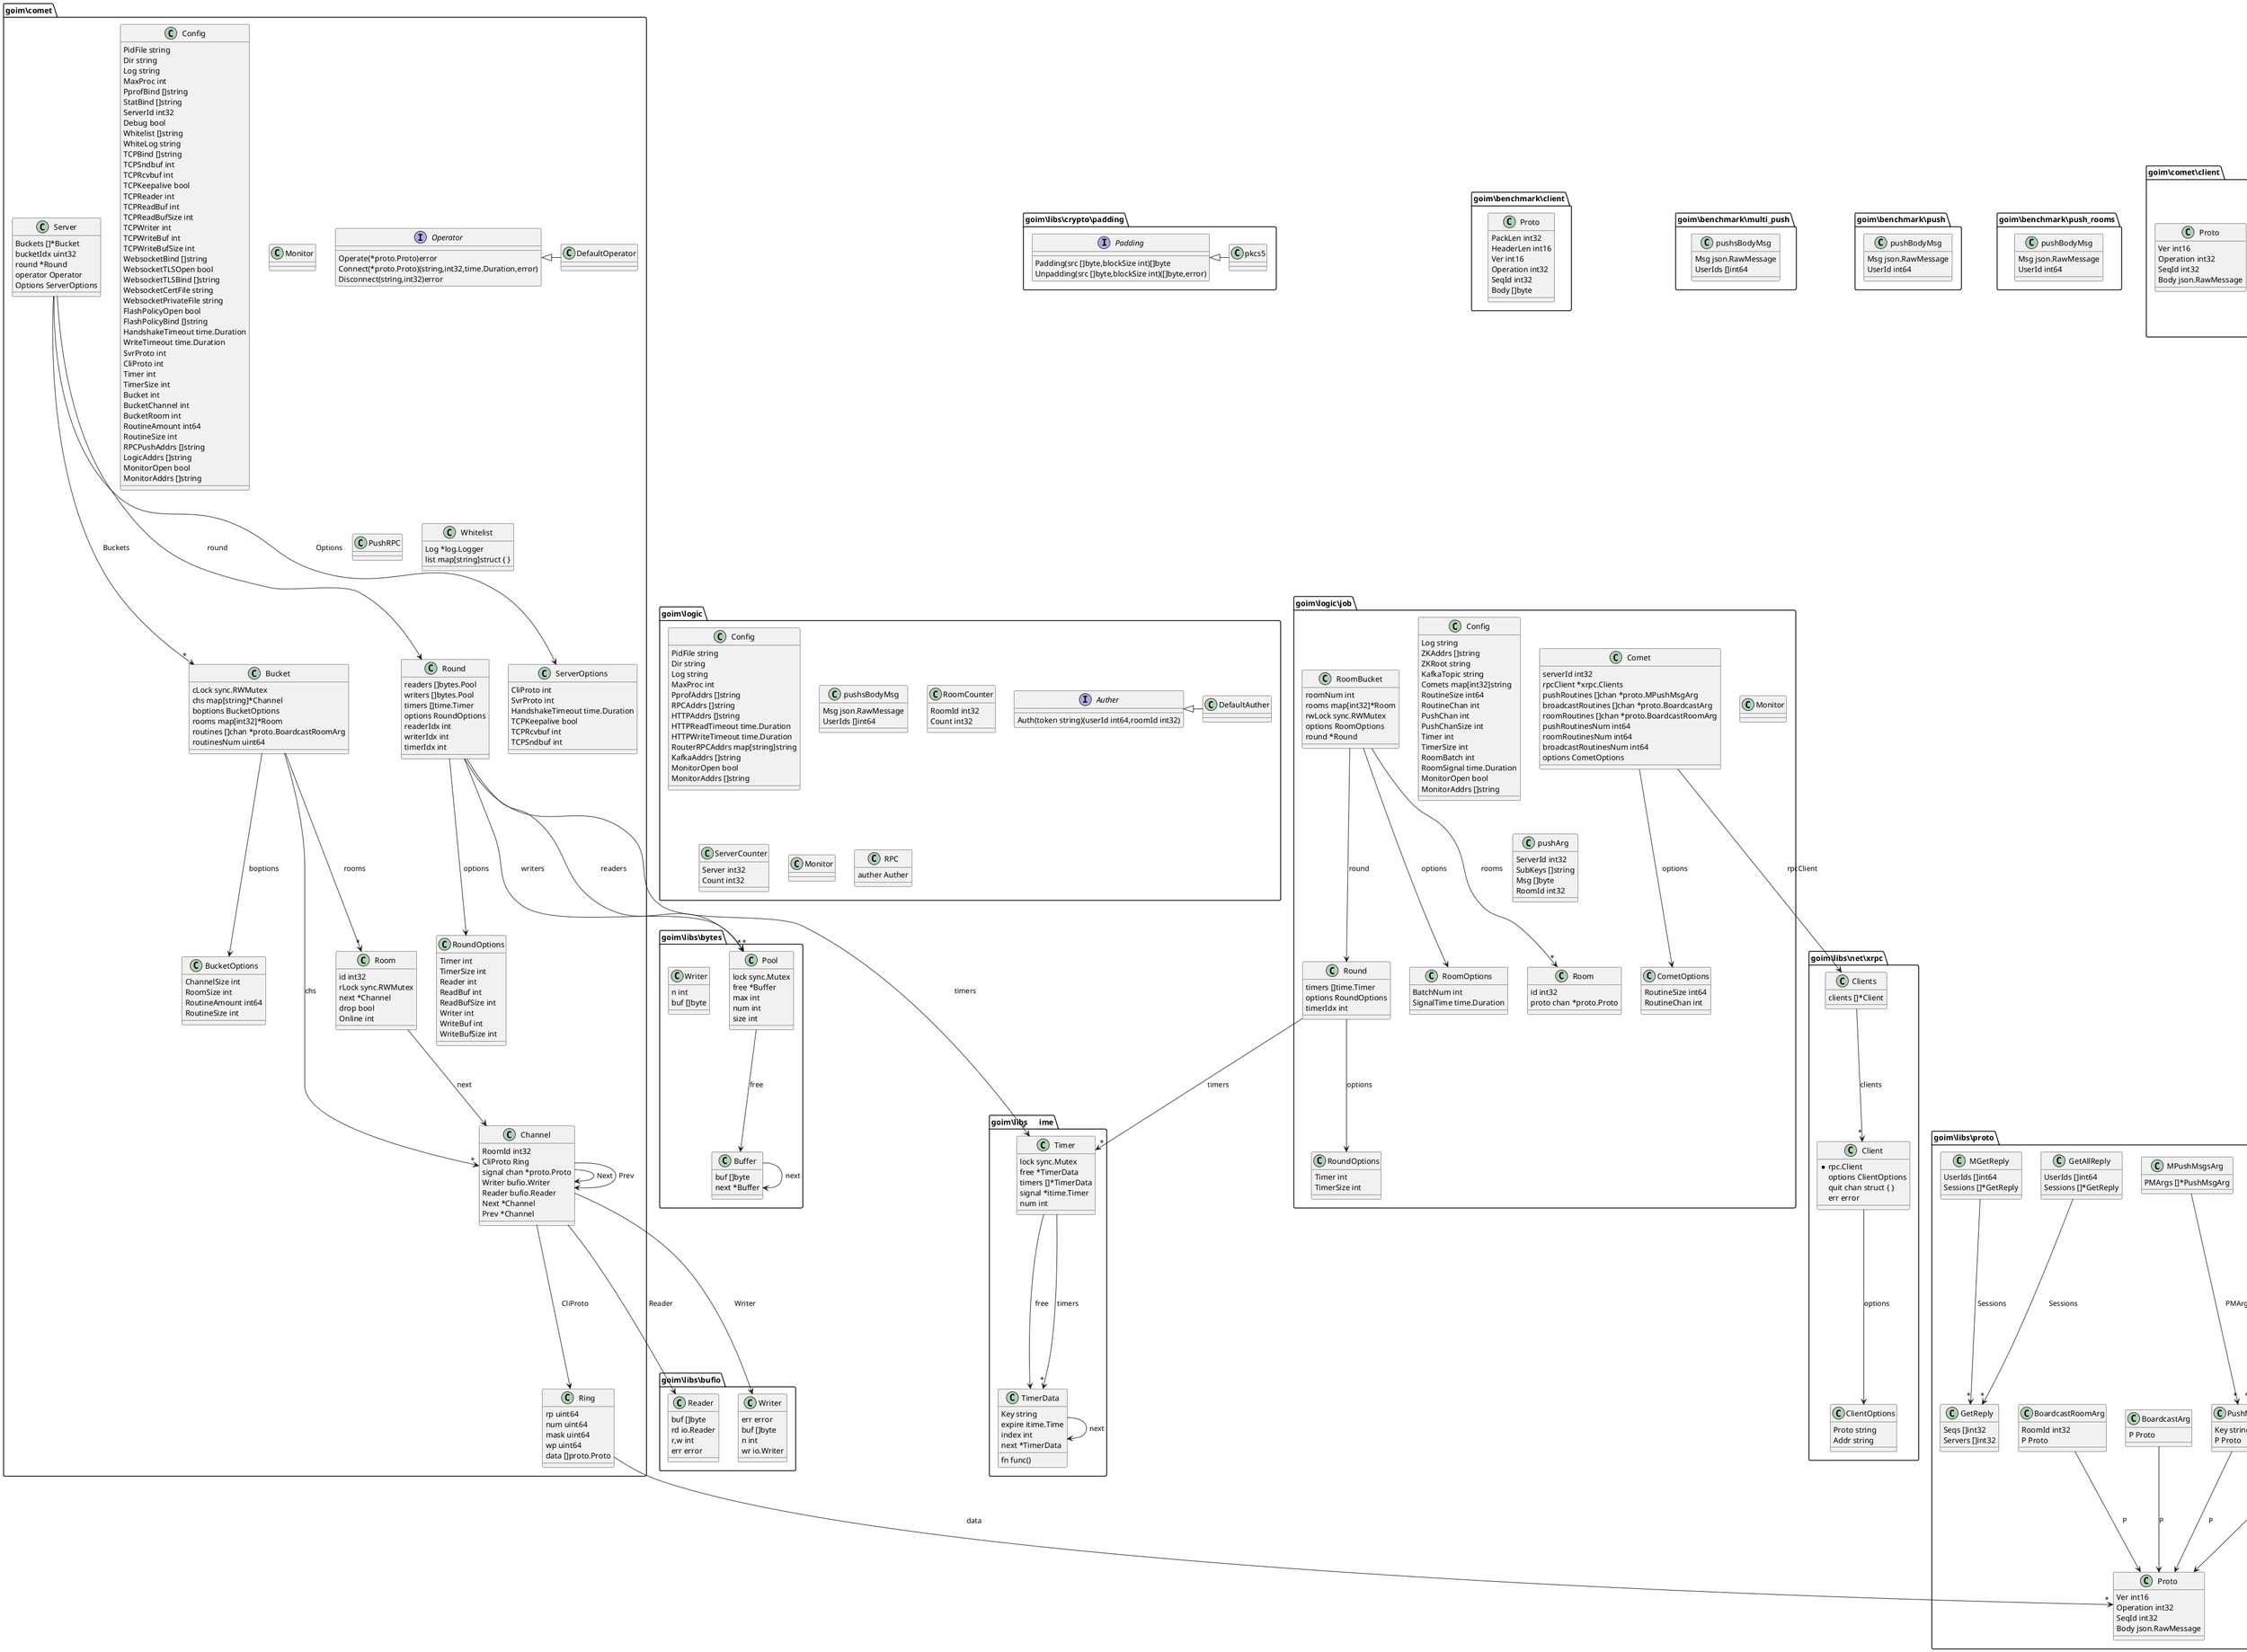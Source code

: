 @startuml
namespace goim\\benchmark\\client {
 class Proto {
  PackLen int32
  HeaderLen int16
  Ver int16
  Operation int32
  SeqId int32
  Body []byte
} 
}
namespace goim\\benchmark\\multi_push {
 class pushsBodyMsg {
  Msg json.RawMessage
  UserIds []int64
} 
}
namespace goim\\benchmark\\push {
 class pushBodyMsg {
  Msg json.RawMessage
  UserId int64
} 
}
namespace goim\\benchmark\\push_rooms {
 class pushBodyMsg {
  Msg json.RawMessage
  UserId int64
} 
}
namespace goim\\comet {
 class BucketOptions {
  ChannelSize int
  RoomSize int
  RoutineAmount int64
  RoutineSize int
} 
}
namespace goim\\comet {
 class Bucket {
  cLock sync.RWMutex
  chs map[string]*Channel
  boptions BucketOptions
  rooms map[int32]*Room
  routines []chan *proto.BoardcastRoomArg
  routinesNum uint64
} 
}
namespace goim\\comet {
 class Channel {
  RoomId int32
  CliProto Ring
  signal chan *proto.Proto
  Writer bufio.Writer
  Reader bufio.Reader
  Next *Channel
  Prev *Channel
} 
}
namespace goim\\comet\\client {
 class Config {
  PidFile string
  Dir string
  Log string
  MaxProc int
  CertFile string
  TCPAddr string
  WebsocketAddr string
  Sndbuf int
  Rcvbuf int
  Type int
  SubKey string
} 
}
namespace goim\\comet\\client {
 class Proto {
  Ver int16
  Operation int32
  SeqId int32
  Body json.RawMessage
} 
}
namespace goim\\comet {
 class Config {
  PidFile string
  Dir string
  Log string
  MaxProc int
  PprofBind []string
  StatBind []string
  ServerId int32
  Debug bool
  Whitelist []string
  WhiteLog string
  TCPBind []string
  TCPSndbuf int
  TCPRcvbuf int
  TCPKeepalive bool
  TCPReader int
  TCPReadBuf int
  TCPReadBufSize int
  TCPWriter int
  TCPWriteBuf int
  TCPWriteBufSize int
  WebsocketBind []string
  WebsocketTLSOpen bool
  WebsocketTLSBind []string
  WebsocketCertFile string
  WebsocketPrivateFile string
  FlashPolicyOpen bool
  FlashPolicyBind []string
  HandshakeTimeout time.Duration
  WriteTimeout time.Duration
  SvrProto int
  CliProto int
  Timer int
  TimerSize int
  Bucket int
  BucketChannel int
  BucketRoom int
  RoutineAmount int64
  RoutineSize int
  RPCPushAddrs []string
  LogicAddrs []string
  MonitorOpen bool
  MonitorAddrs []string
} 
}
namespace goim\\comet {
 class Monitor {
} 
}
namespace goim\\comet {
 class DefaultOperator {
} 
}
namespace goim\\comet {
 class Ring {
  rp uint64
  num uint64
  mask uint64
  wp uint64
  data []proto.Proto
} 
}
namespace goim\\comet {
 class Room {
  id int32
  rLock sync.RWMutex
  next *Channel
  drop bool
  Online int
} 
}
namespace goim\\comet {
 class RoundOptions {
  Timer int
  TimerSize int
  Reader int
  ReadBuf int
  ReadBufSize int
  Writer int
  WriteBuf int
  WriteBufSize int
} 
}
namespace goim\\comet {
 class Round {
  readers []bytes.Pool
  writers []bytes.Pool
  timers []time.Timer
  options RoundOptions
  readerIdx int
  writerIdx int
  timerIdx int
} 
}
namespace goim\\comet {
 class PushRPC {
} 
}
namespace goim\\comet {
 class ServerOptions {
  CliProto int
  SvrProto int
  HandshakeTimeout time.Duration
  TCPKeepalive bool
  TCPRcvbuf int
  TCPSndbuf int
} 
}
namespace goim\\comet {
 class Server {
  Buckets []*Bucket
  bucketIdx uint32
  round *Round
  operator Operator
  Options ServerOptions
} 
}
namespace goim\\comet {
 class Whitelist {
  Log *log.Logger
  list map[string]struct { }
} 
}
namespace goim\\libs\\bufio {
 class Reader {
  buf []byte
  rd io.Reader
  r,w int
  err error
} 
}
namespace goim\\libs\\bufio {
 class Writer {
  err error
  buf []byte
  n int
  wr io.Writer
} 
}
namespace goim\\libs\\bytes {
 class Buffer {
  buf []byte
  next *Buffer
} 
}
namespace goim\\libs\\bytes {
 class Pool {
  lock sync.Mutex
  free *Buffer
  max int
  num int
  size int
} 
}
namespace goim\\libs\\bytes {
 class Writer {
  n int
  buf []byte
} 
}
namespace goim\\libs\\crypto\\cipher {
 class ecb {
  b cipher.Block
  blockSize int
} 
}
namespace goim\\libs\\crypto\\padding {
 class pkcs5 {
} 
}
namespace goim\\libs\\encoding\\binary {
 class bigEndian {
} 
}
namespace goim\\libs\\hash\\ketama {
 class node {
  node string
  hash uint
} 
}
namespace goim\\libs\\hash\\ketama {
 class HashRing {
  defaultSpots int
  ticks tickArray
  length int
} 
}
namespace goim\\libs\\net\\xrpc {
 class ClientOptions {
  Proto string
  Addr string
} 
}
namespace goim\\libs\\net\\xrpc {
 class Client {
  *rpc.Client
  options ClientOptions
  quit chan struct { }
  err error
} 
}
namespace goim\\libs\\net\\xrpc {
 class Clients {
  clients []*Client
} 
}
namespace goim\\libs\\proto {
 class NoArg {
} 
}
namespace goim\\libs\\proto {
 class NoReply {
} 
}
namespace goim\\libs\\proto {
 class PushMsgArg {
  Key string
  P Proto
} 
}
namespace goim\\libs\\proto {
 class PushMsgsArg {
  Key string
  PMArgs []*PushMsgArg
} 
}
namespace goim\\libs\\proto {
 class PushMsgsReply {
  Index int32
} 
}
namespace goim\\libs\\proto {
 class MPushMsgArg {
  Keys []string
  P Proto
} 
}
namespace goim\\libs\\proto {
 class MPushMsgReply {
  Index int32
} 
}
namespace goim\\libs\\proto {
 class MPushMsgsArg {
  PMArgs []*PushMsgArg
} 
}
namespace goim\\libs\\proto {
 class MPushMsgsReply {
  Index int32
} 
}
namespace goim\\libs\\proto {
 class BoardcastArg {
  P Proto
} 
}
namespace goim\\libs\\proto {
 class BoardcastRoomArg {
  RoomId int32
  P Proto
} 
}
namespace goim\\libs\\proto {
 class RoomsReply {
  RoomIds map[int32]struct { }
} 
}
namespace goim\\libs\\proto {
 class KafkaMsg {
  OP string
  RoomId int32
  ServerId int32
  SubKeys []string
  Msg []byte
  Ensure bool
} 
}
namespace goim\\libs\\proto {
 class ConnArg {
  Token string
  Server int32
} 
}
namespace goim\\libs\\proto {
 class ConnReply {
  Key string
  RoomId int32
} 
}
namespace goim\\libs\\proto {
 class DisconnArg {
  Key string
  RoomId int32
} 
}
namespace goim\\libs\\proto {
 class DisconnReply {
  Has bool
} 
}
namespace goim\\libs\\proto {
 class Proto {
  Ver int16
  Operation int32
  SeqId int32
  Body json.RawMessage
} 
}
namespace goim\\libs\\proto {
 class PutArg {
  UserId int64
  Server int32
  RoomId int32
} 
}
namespace goim\\libs\\proto {
 class PutReply {
  Seq int32
} 
}
namespace goim\\libs\\proto {
 class DelArg {
  UserId int64
  Seq int32
  RoomId int32
} 
}
namespace goim\\libs\\proto {
 class DelReply {
  Has bool
} 
}
namespace goim\\libs\\proto {
 class DelServerArg {
  Server int32
} 
}
namespace goim\\libs\\proto {
 class GetArg {
  UserId int64
} 
}
namespace goim\\libs\\proto {
 class GetReply {
  Seqs []int32
  Servers []int32
} 
}
namespace goim\\libs\\proto {
 class GetAllReply {
  UserIds []int64
  Sessions []*GetReply
} 
}
namespace goim\\libs\\proto {
 class MGetArg {
  UserIds []int64
} 
}
namespace goim\\libs\\proto {
 class MGetReply {
  UserIds []int64
  Sessions []*GetReply
} 
}
namespace goim\\libs\\proto {
 class CountReply {
  Count int32
} 
}
namespace goim\\libs\\proto {
 class RoomCountArg {
  RoomId int32
} 
}
namespace goim\\libs\\proto {
 class RoomCountReply {
  Count int32
} 
}
namespace goim\\libs\\proto {
 class AllRoomCountReply {
  Counter map[int32]int32
} 
}
namespace goim\\libs\\proto {
 class AllServerCountReply {
  Counter map[int32]int32
} 
}
namespace goim\\libs\\proto {
 class UserCountArg {
  UserId int64
} 
}
namespace goim\\libs\\proto {
 class UserCountReply {
  Count int32
} 
}
namespace goim\\libs\\time {
 class TimerData {
  Key string
  expire itime.Time
  fn func()
  index int
  next *TimerData
} 
}
namespace goim\\libs\\time {
 class Timer {
  lock sync.Mutex
  free *TimerData
  timers []*TimerData
  signal *itime.Timer
  num int
} 
}
namespace goim\\logic {
 class DefaultAuther {
} 
}
namespace goim\\logic {
 class Config {
  PidFile string
  Dir string
  Log string
  MaxProc int
  PprofAddrs []string
  RPCAddrs []string
  HTTPAddrs []string
  HTTPReadTimeout time.Duration
  HTTPWriteTimeout time.Duration
  RouterRPCAddrs map[string]string
  KafkaAddrs []string
  MonitorOpen bool
  MonitorAddrs []string
} 
}
namespace goim\\logic {
 class pushsBodyMsg {
  Msg json.RawMessage
  UserIds []int64
} 
}
namespace goim\\logic {
 class RoomCounter {
  RoomId int32
  Count int32
} 
}
namespace goim\\logic {
 class ServerCounter {
  Server int32
  Count int32
} 
}
namespace goim\\logic\\job {
 class CometOptions {
  RoutineSize int64
  RoutineChan int
} 
}
namespace goim\\logic\\job {
 class Comet {
  serverId int32
  rpcClient *xrpc.Clients
  pushRoutines []chan *proto.MPushMsgArg
  broadcastRoutines []chan *proto.BoardcastArg
  roomRoutines []chan *proto.BoardcastRoomArg
  pushRoutinesNum int64
  roomRoutinesNum int64
  broadcastRoutinesNum int64
  options CometOptions
} 
}
namespace goim\\logic\\job {
 class Config {
  Log string
  ZKAddrs []string
  ZKRoot string
  KafkaTopic string
  Comets map[int32]string
  RoutineSize int64
  RoutineChan int
  PushChan int
  PushChanSize int
  Timer int
  TimerSize int
  RoomBatch int
  RoomSignal time.Duration
  MonitorOpen bool
  MonitorAddrs []string
} 
}
namespace goim\\logic\\job {
 class Monitor {
} 
}
namespace goim\\logic\\job {
 class pushArg {
  ServerId int32
  SubKeys []string
  Msg []byte
  RoomId int32
} 
}
namespace goim\\logic\\job {
 class RoomBucket {
  roomNum int
  rooms map[int32]*Room
  rwLock sync.RWMutex
  options RoomOptions
  round *Round
} 
}
namespace goim\\logic\\job {
 class RoomOptions {
  BatchNum int
  SignalTime time.Duration
} 
}
namespace goim\\logic\\job {
 class Room {
  id int32
  proto chan *proto.Proto
} 
}
namespace goim\\logic\\job {
 class RoundOptions {
  Timer int
  TimerSize int
} 
}
namespace goim\\logic\\job {
 class Round {
  timers []time.Timer
  options RoundOptions
  timerIdx int
} 
}
namespace goim\\logic {
 class Monitor {
} 
}
namespace goim\\logic {
 class RPC {
  auther Auther
} 
}
namespace goim\\router {
 class Bucket {
  bLock sync.RWMutex
  server int
  session int
  sessions map[int64]*Session
  roomCounter map[int32]int32
  serverCounter map[int32]int32
  userServerCounter map[int32]map[int64]int32
  cleaner *Cleaner
} 
}
namespace goim\\router {
 class CleanData {
  Key int64
  expireTime time.Time
  next,prev *CleanData
} 
}
namespace goim\\router {
 class Cleaner {
  cLock sync.Mutex
  size int
  root CleanData
  maps map[int64]*CleanData
} 
}
namespace goim\\router {
 class Config {
  PidFile string
  Dir string
  Log string
  MaxProc int
  PprofAddrs []string
  RPCAddrs []string
  Bucket int
  Server int
  Cleaner int
  BucketCleanPeriod time.Duration
  Session int
  SessionExpire time.Duration
  MonitorOpen bool
  MonitorAddrs []string
} 
}
namespace goim\\router {
 class Monitor {
} 
}
namespace goim\\router {
 class RouterRPC {
  Buckets []*Bucket
  BucketIdx int64
} 
}
namespace goim\\router {
 class Session {
  seq int32
  servers map[int32]int32
  rooms map[int32]map[int32]int32
} 
}
namespace goim\\comet {
 interface Operator  {
  Operate(*proto.Proto)error
  Connect(*proto.Proto)(string,int32,time.Duration,error)
  Disconnect(string,int32)error
} 
}
namespace goim\\libs\\crypto\\padding {
 interface Padding  {
  Padding(src []byte,blockSize int)[]byte
  Unpadding(src []byte,blockSize int)([]byte,error)
} 
}
namespace goim\\logic {
 interface Auther  {
  Auth(token string)(userId int64,roomId int32)
} 
}
goim\\comet.Bucket ---> "*" goim\\comet.Channel : chs
goim\\comet.Bucket ---> goim\\comet.BucketOptions : boptions
goim\\comet.Bucket ---> "*" goim\\comet.Room : rooms
goim\\comet.Channel ---> goim\\comet.Ring : CliProto
goim\\comet.Channel ---> goim\\libs\\bufio.Writer : Writer
goim\\comet.Channel ---> goim\\libs\\bufio.Reader : Reader
goim\\comet.Channel ---> goim\\comet.Channel : Next
goim\\comet.Channel ---> goim\\comet.Channel : Prev
goim\\comet.Ring ---> "*" goim\\libs\\proto.Proto : data
goim\\comet.Room ---> goim\\comet.Channel : next
goim\\comet.Round ---> "*" goim\\libs\\bytes.Pool : readers
goim\\comet.Round ---> "*" goim\\libs\\bytes.Pool : writers
goim\\comet.Round ---> "*" goim\\libs\\time.Timer : timers
goim\\comet.Round ---> goim\\comet.RoundOptions : options
goim\\comet.Server ---> "*" goim\\comet.Bucket : Buckets
goim\\comet.Server ---> goim\\comet.Round : round
goim\\comet.Server ---> goim\\comet.ServerOptions : Options
goim\\libs\\bytes.Buffer ---> goim\\libs\\bytes.Buffer : next
goim\\libs\\bytes.Pool ---> goim\\libs\\bytes.Buffer : free
goim\\libs\\net\\xrpc.Client ---> goim\\libs\\net\\xrpc.ClientOptions : options
goim\\libs\\net\\xrpc.Clients ---> "*" goim\\libs\\net\\xrpc.Client : clients
goim\\libs\\proto.PushMsgArg ---> goim\\libs\\proto.Proto : P
goim\\libs\\proto.PushMsgsArg ---> "*" goim\\libs\\proto.PushMsgArg : PMArgs
goim\\libs\\proto.MPushMsgArg ---> goim\\libs\\proto.Proto : P
goim\\libs\\proto.MPushMsgsArg ---> "*" goim\\libs\\proto.PushMsgArg : PMArgs
goim\\libs\\proto.BoardcastArg ---> goim\\libs\\proto.Proto : P
goim\\libs\\proto.BoardcastRoomArg ---> goim\\libs\\proto.Proto : P
goim\\libs\\proto.GetAllReply ---> "*" goim\\libs\\proto.GetReply : Sessions
goim\\libs\\proto.MGetReply ---> "*" goim\\libs\\proto.GetReply : Sessions
goim\\libs\\time.TimerData ---> goim\\libs\\time.TimerData : next
goim\\libs\\time.Timer ---> goim\\libs\\time.TimerData : free
goim\\libs\\time.Timer ---> "*" goim\\libs\\time.TimerData : timers
goim\\logic\\job.Comet ---> goim\\libs\\net\\xrpc.Clients : rpcClient
goim\\logic\\job.Comet ---> goim\\logic\\job.CometOptions : options
goim\\logic\\job.RoomBucket ---> "*" goim\\logic\\job.Room : rooms
goim\\logic\\job.RoomBucket ---> goim\\logic\\job.RoomOptions : options
goim\\logic\\job.RoomBucket ---> goim\\logic\\job.Round : round
goim\\logic\\job.Round ---> "*" goim\\libs\\time.Timer : timers
goim\\logic\\job.Round ---> goim\\logic\\job.RoundOptions : options
goim\\router.Bucket ---> "*" goim\\router.Session : sessions
goim\\router.Bucket ---> goim\\router.Cleaner : cleaner
goim\\router.CleanData ---> goim\\router.CleanData : next,prev
goim\\router.Cleaner ---> goim\\router.CleanData : root
goim\\router.Cleaner ---> "*" goim\\router.CleanData : maps
goim\\router.RouterRPC ---> "*" goim\\router.Bucket : Buckets
goim\\comet.Operator <|- goim\\comet.DefaultOperator
goim\\libs\\crypto\\padding.Padding <|- goim\\libs\\crypto\\padding.pkcs5
goim\\logic.Auther <|- goim\\logic.DefaultAuther
@enduml